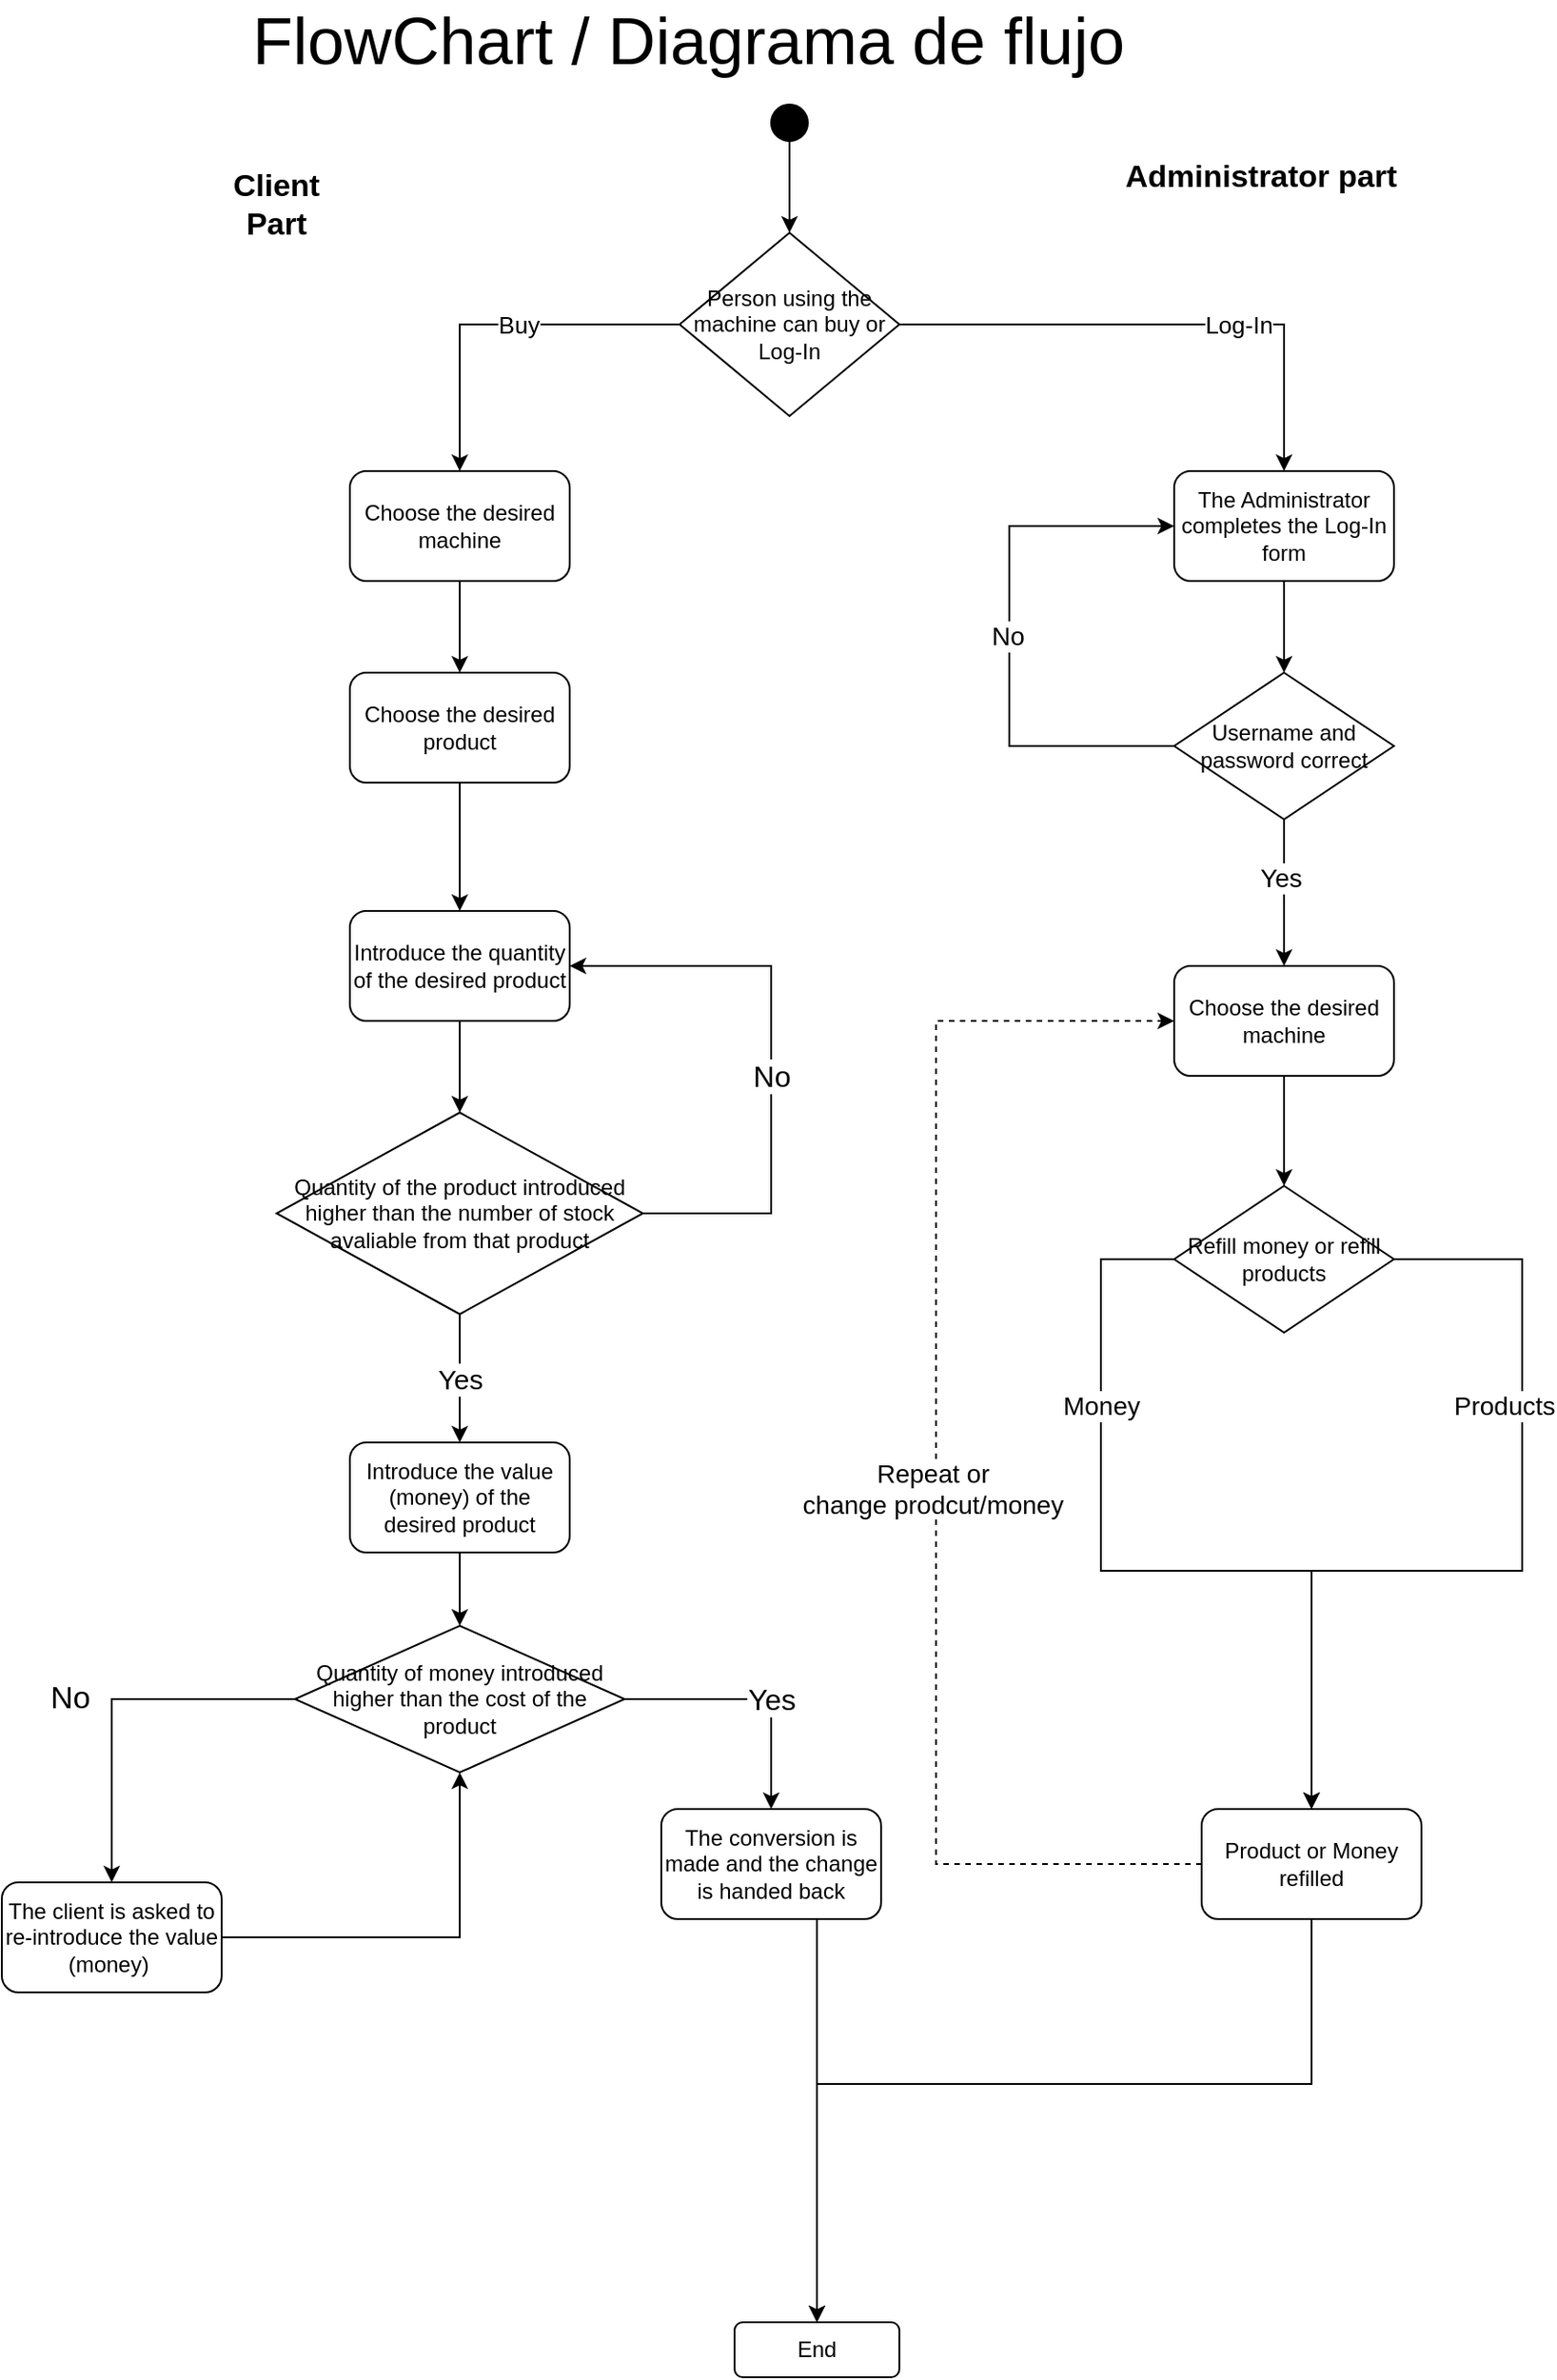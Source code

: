 <mxfile version="17.1.0" type="device"><diagram id="dKJTqebpABkUKrLYjaD4" name="Page-1"><mxGraphModel dx="1422" dy="762" grid="1" gridSize="10" guides="1" tooltips="1" connect="1" arrows="1" fold="1" page="1" pageScale="1" pageWidth="900" pageHeight="1600" background="#FFFFFF" math="0" shadow="0"><root><mxCell id="0"/><mxCell id="1" parent="0"/><mxCell id="K2EdLHtSjKbzaOvEs4B1-17" style="edgeStyle=orthogonalEdgeStyle;rounded=0;orthogonalLoop=1;jettySize=auto;html=1;exitX=0.5;exitY=1;exitDx=0;exitDy=0;" parent="1" source="K2EdLHtSjKbzaOvEs4B1-1" target="Samp_7zabKm3KnkgqHha-4" edge="1"><mxGeometry relative="1" as="geometry"><mxPoint x="290" y="320" as="sourcePoint"/><mxPoint x="290" y="360" as="targetPoint"/></mxGeometry></mxCell><mxCell id="K2EdLHtSjKbzaOvEs4B1-1" value="Choose the desired machine" style="rounded=1;whiteSpace=wrap;html=1;" parent="1" vertex="1"><mxGeometry x="230" y="270" width="120" height="60" as="geometry"/></mxCell><mxCell id="Samp_7zabKm3KnkgqHha-10" style="edgeStyle=orthogonalEdgeStyle;rounded=0;orthogonalLoop=1;jettySize=auto;html=1;entryX=0.5;entryY=0;entryDx=0;entryDy=0;fontSize=36;exitX=0.5;exitY=1;exitDx=0;exitDy=0;" parent="1" source="Samp_7zabKm3KnkgqHha-4" target="Samp_7zabKm3KnkgqHha-9" edge="1"><mxGeometry relative="1" as="geometry"><mxPoint x="290" y="550" as="sourcePoint"/></mxGeometry></mxCell><mxCell id="Samp_7zabKm3KnkgqHha-5" style="edgeStyle=orthogonalEdgeStyle;rounded=0;orthogonalLoop=1;jettySize=auto;html=1;entryX=0.5;entryY=1;entryDx=0;entryDy=0;fontSize=36;exitX=1;exitY=0.5;exitDx=0;exitDy=0;" parent="1" source="K2EdLHtSjKbzaOvEs4B1-7" target="K2EdLHtSjKbzaOvEs4B1-8" edge="1"><mxGeometry relative="1" as="geometry"><mxPoint x="170" y="1030" as="sourcePoint"/></mxGeometry></mxCell><mxCell id="K2EdLHtSjKbzaOvEs4B1-7" value="The client is asked to re-introduce the value (money)&amp;nbsp;" style="rounded=1;whiteSpace=wrap;html=1;" parent="1" vertex="1"><mxGeometry x="40" y="1040" width="120" height="60" as="geometry"/></mxCell><mxCell id="K2EdLHtSjKbzaOvEs4B1-9" style="edgeStyle=orthogonalEdgeStyle;rounded=0;orthogonalLoop=1;jettySize=auto;html=1;entryX=0.5;entryY=0;entryDx=0;entryDy=0;" parent="1" source="K2EdLHtSjKbzaOvEs4B1-8" target="K2EdLHtSjKbzaOvEs4B1-7" edge="1"><mxGeometry relative="1" as="geometry"><mxPoint x="110" y="1000" as="targetPoint"/></mxGeometry></mxCell><mxCell id="K2EdLHtSjKbzaOvEs4B1-15" value="No" style="edgeLabel;html=1;align=center;verticalAlign=middle;resizable=0;points=[];fontSize=17;" parent="K2EdLHtSjKbzaOvEs4B1-9" vertex="1" connectable="0"><mxGeometry x="-0.075" y="3" relative="1" as="geometry"><mxPoint x="-31" y="-3" as="offset"/></mxGeometry></mxCell><mxCell id="K2EdLHtSjKbzaOvEs4B1-21" style="edgeStyle=orthogonalEdgeStyle;rounded=0;orthogonalLoop=1;jettySize=auto;html=1;entryX=0.5;entryY=0;entryDx=0;entryDy=0;" parent="1" source="K2EdLHtSjKbzaOvEs4B1-8" target="K2EdLHtSjKbzaOvEs4B1-20" edge="1"><mxGeometry relative="1" as="geometry"/></mxCell><mxCell id="K2EdLHtSjKbzaOvEs4B1-22" value="Yes" style="edgeLabel;html=1;align=center;verticalAlign=middle;resizable=0;points=[];fontSize=16;" parent="K2EdLHtSjKbzaOvEs4B1-21" vertex="1" connectable="0"><mxGeometry x="0.486" relative="1" as="geometry"><mxPoint y="-24" as="offset"/></mxGeometry></mxCell><mxCell id="K2EdLHtSjKbzaOvEs4B1-8" value="Quantity of money introduced higher than the cost of the product" style="rhombus;whiteSpace=wrap;html=1;" parent="1" vertex="1"><mxGeometry x="200" y="900" width="180" height="80" as="geometry"/></mxCell><mxCell id="K2EdLHtSjKbzaOvEs4B1-12" value="End" style="rounded=1;whiteSpace=wrap;html=1;" parent="1" vertex="1"><mxGeometry x="440" y="1280" width="90" height="30" as="geometry"/></mxCell><mxCell id="Samp_7zabKm3KnkgqHha-6" style="edgeStyle=orthogonalEdgeStyle;rounded=0;orthogonalLoop=1;jettySize=auto;html=1;entryX=0.5;entryY=0;entryDx=0;entryDy=0;fontSize=36;" parent="1" source="K2EdLHtSjKbzaOvEs4B1-20" target="K2EdLHtSjKbzaOvEs4B1-12" edge="1"><mxGeometry relative="1" as="geometry"><Array as="points"><mxPoint x="485" y="1120"/><mxPoint x="485" y="1120"/></Array></mxGeometry></mxCell><mxCell id="K2EdLHtSjKbzaOvEs4B1-20" value="The conversion is made and the change is handed back" style="rounded=1;whiteSpace=wrap;html=1;" parent="1" vertex="1"><mxGeometry x="400" y="1000" width="120" height="60" as="geometry"/></mxCell><mxCell id="Samp_7zabKm3KnkgqHha-3" value="&lt;font style=&quot;font-size: 36px&quot;&gt;FlowChart / Diagrama de flujo&lt;br&gt;&lt;/font&gt;" style="text;html=1;strokeColor=none;fillColor=none;align=center;verticalAlign=middle;whiteSpace=wrap;rounded=0;" parent="1" vertex="1"><mxGeometry x="160" y="20" width="510" height="30" as="geometry"/></mxCell><mxCell id="Samp_7zabKm3KnkgqHha-4" value="Choose the desired product" style="rounded=1;whiteSpace=wrap;html=1;" parent="1" vertex="1"><mxGeometry x="230" y="380" width="120" height="60" as="geometry"/></mxCell><mxCell id="Samp_7zabKm3KnkgqHha-8" style="edgeStyle=orthogonalEdgeStyle;rounded=0;orthogonalLoop=1;jettySize=auto;html=1;fontSize=36;exitX=0;exitY=0.5;exitDx=0;exitDy=0;" parent="1" source="7WUasa8TG2ipZ-RRCaFJ-2" target="K2EdLHtSjKbzaOvEs4B1-1" edge="1"><mxGeometry relative="1" as="geometry"><mxPoint x="290" y="220" as="sourcePoint"/></mxGeometry></mxCell><mxCell id="7WUasa8TG2ipZ-RRCaFJ-6" value="Buy" style="edgeLabel;html=1;align=center;verticalAlign=middle;resizable=0;points=[];fontSize=13;" vertex="1" connectable="0" parent="Samp_7zabKm3KnkgqHha-8"><mxGeometry x="-0.267" y="3" relative="1" as="geometry"><mxPoint x="-15" y="-3" as="offset"/></mxGeometry></mxCell><mxCell id="7WUasa8TG2ipZ-RRCaFJ-3" style="edgeStyle=orthogonalEdgeStyle;rounded=0;orthogonalLoop=1;jettySize=auto;html=1;entryX=0.5;entryY=0;entryDx=0;entryDy=0;" edge="1" parent="1" source="Samp_7zabKm3KnkgqHha-7" target="7WUasa8TG2ipZ-RRCaFJ-2"><mxGeometry relative="1" as="geometry"/></mxCell><mxCell id="Samp_7zabKm3KnkgqHha-7" value="" style="ellipse;whiteSpace=wrap;html=1;aspect=fixed;fontSize=36;fillColor=#000000;" parent="1" vertex="1"><mxGeometry x="460" y="70" width="20" height="20" as="geometry"/></mxCell><mxCell id="Samp_7zabKm3KnkgqHha-13" style="edgeStyle=orthogonalEdgeStyle;rounded=0;orthogonalLoop=1;jettySize=auto;html=1;fontSize=36;exitX=0.5;exitY=1;exitDx=0;exitDy=0;" parent="1" source="Samp_7zabKm3KnkgqHha-9" target="Samp_7zabKm3KnkgqHha-12" edge="1"><mxGeometry relative="1" as="geometry"><mxPoint x="290" y="590" as="sourcePoint"/></mxGeometry></mxCell><mxCell id="Samp_7zabKm3KnkgqHha-9" value="Introduce the quantity of the desired product" style="rounded=1;whiteSpace=wrap;html=1;" parent="1" vertex="1"><mxGeometry x="230" y="510" width="120" height="60" as="geometry"/></mxCell><mxCell id="nIhZHqgPtduLSBO85gS5-1" value="Yes" style="edgeStyle=orthogonalEdgeStyle;rounded=0;orthogonalLoop=1;jettySize=auto;html=1;strokeWidth=1;fontSize=15;entryX=0.5;entryY=0;entryDx=0;entryDy=0;" parent="1" source="Samp_7zabKm3KnkgqHha-12" target="nIhZHqgPtduLSBO85gS5-2" edge="1"><mxGeometry relative="1" as="geometry"><mxPoint x="290" y="810" as="targetPoint"/><Array as="points"><mxPoint x="290" y="740"/><mxPoint x="290" y="740"/></Array></mxGeometry></mxCell><mxCell id="Samp_7zabKm3KnkgqHha-12" value="Quantity of the product introduced higher than the number of stock avaliable from that product" style="rhombus;whiteSpace=wrap;html=1;labelBackgroundColor=none;labelBorderColor=none;rounded=0;shadow=0;sketch=0;" parent="1" vertex="1"><mxGeometry x="190" y="620" width="200" height="110" as="geometry"/></mxCell><mxCell id="Samp_7zabKm3KnkgqHha-17" style="edgeStyle=orthogonalEdgeStyle;rounded=0;orthogonalLoop=1;jettySize=auto;html=1;entryX=1;entryY=0.5;entryDx=0;entryDy=0;fontSize=36;exitX=1;exitY=0.5;exitDx=0;exitDy=0;" parent="1" source="Samp_7zabKm3KnkgqHha-12" target="Samp_7zabKm3KnkgqHha-9" edge="1"><mxGeometry relative="1" as="geometry"><Array as="points"><mxPoint x="460" y="675"/><mxPoint x="460" y="540"/></Array><mxPoint x="570" y="665" as="sourcePoint"/><mxPoint x="350" y="560" as="targetPoint"/></mxGeometry></mxCell><mxCell id="Samp_7zabKm3KnkgqHha-18" value="No" style="edgeLabel;html=1;align=center;verticalAlign=middle;resizable=0;points=[];fontSize=16;" parent="Samp_7zabKm3KnkgqHha-17" vertex="1" connectable="0"><mxGeometry x="-0.491" y="-2" relative="1" as="geometry"><mxPoint x="-2" y="-65" as="offset"/></mxGeometry></mxCell><mxCell id="nIhZHqgPtduLSBO85gS5-5" style="edgeStyle=orthogonalEdgeStyle;rounded=0;orthogonalLoop=1;jettySize=auto;html=1;entryX=0.5;entryY=0;entryDx=0;entryDy=0;fontSize=17;strokeWidth=1;" parent="1" source="nIhZHqgPtduLSBO85gS5-2" target="K2EdLHtSjKbzaOvEs4B1-8" edge="1"><mxGeometry relative="1" as="geometry"/></mxCell><mxCell id="nIhZHqgPtduLSBO85gS5-2" value="Introduce the value (money) of the desired product" style="rounded=1;whiteSpace=wrap;html=1;" parent="1" vertex="1"><mxGeometry x="230" y="800" width="120" height="60" as="geometry"/></mxCell><mxCell id="7WUasa8TG2ipZ-RRCaFJ-5" value="&lt;font style=&quot;font-size: 13px&quot;&gt;Log-In&lt;/font&gt;" style="edgeStyle=orthogonalEdgeStyle;rounded=0;orthogonalLoop=1;jettySize=auto;html=1;" edge="1" parent="1" source="7WUasa8TG2ipZ-RRCaFJ-2" target="7WUasa8TG2ipZ-RRCaFJ-4"><mxGeometry x="0.273" relative="1" as="geometry"><mxPoint as="offset"/></mxGeometry></mxCell><mxCell id="7WUasa8TG2ipZ-RRCaFJ-2" value="Person using the machine can buy or Log-In" style="rhombus;whiteSpace=wrap;html=1;" vertex="1" parent="1"><mxGeometry x="410" y="140" width="120" height="100" as="geometry"/></mxCell><mxCell id="7WUasa8TG2ipZ-RRCaFJ-15" style="edgeStyle=orthogonalEdgeStyle;rounded=0;orthogonalLoop=1;jettySize=auto;html=1;entryX=0.5;entryY=0;entryDx=0;entryDy=0;" edge="1" parent="1" source="7WUasa8TG2ipZ-RRCaFJ-4" target="7WUasa8TG2ipZ-RRCaFJ-10"><mxGeometry relative="1" as="geometry"/></mxCell><mxCell id="7WUasa8TG2ipZ-RRCaFJ-4" value="The Administrator completes the Log-In form" style="rounded=1;whiteSpace=wrap;html=1;" vertex="1" parent="1"><mxGeometry x="680" y="270" width="120" height="60" as="geometry"/></mxCell><mxCell id="7WUasa8TG2ipZ-RRCaFJ-7" value="Client Part" style="text;html=1;strokeColor=none;fillColor=none;align=center;verticalAlign=middle;whiteSpace=wrap;rounded=0;fontSize=17;fontStyle=1" vertex="1" parent="1"><mxGeometry x="160" y="110" width="60" height="30" as="geometry"/></mxCell><mxCell id="7WUasa8TG2ipZ-RRCaFJ-8" value="Administrator part" style="text;html=1;strokeColor=none;fillColor=none;align=center;verticalAlign=middle;whiteSpace=wrap;rounded=0;fontSize=17;fontStyle=1" vertex="1" parent="1"><mxGeometry x="645" y="90" width="165" height="40" as="geometry"/></mxCell><mxCell id="7WUasa8TG2ipZ-RRCaFJ-11" style="edgeStyle=orthogonalEdgeStyle;rounded=0;orthogonalLoop=1;jettySize=auto;html=1;entryX=0.5;entryY=0;entryDx=0;entryDy=0;" edge="1" parent="1" source="7WUasa8TG2ipZ-RRCaFJ-10" target="7WUasa8TG2ipZ-RRCaFJ-16"><mxGeometry relative="1" as="geometry"><mxPoint x="740" y="540" as="targetPoint"/></mxGeometry></mxCell><mxCell id="7WUasa8TG2ipZ-RRCaFJ-12" value="Yes" style="edgeLabel;html=1;align=center;verticalAlign=middle;resizable=0;points=[];fontSize=14;" vertex="1" connectable="0" parent="7WUasa8TG2ipZ-RRCaFJ-11"><mxGeometry x="-0.2" y="-2" relative="1" as="geometry"><mxPoint as="offset"/></mxGeometry></mxCell><mxCell id="7WUasa8TG2ipZ-RRCaFJ-13" style="edgeStyle=orthogonalEdgeStyle;rounded=0;orthogonalLoop=1;jettySize=auto;html=1;entryX=0;entryY=0.5;entryDx=0;entryDy=0;" edge="1" parent="1" source="7WUasa8TG2ipZ-RRCaFJ-10" target="7WUasa8TG2ipZ-RRCaFJ-4"><mxGeometry relative="1" as="geometry"><Array as="points"><mxPoint x="590" y="420"/><mxPoint x="590" y="300"/></Array></mxGeometry></mxCell><mxCell id="7WUasa8TG2ipZ-RRCaFJ-14" value="No" style="edgeLabel;html=1;align=center;verticalAlign=middle;resizable=0;points=[];fontSize=14;" vertex="1" connectable="0" parent="7WUasa8TG2ipZ-RRCaFJ-13"><mxGeometry x="-0.233" y="1" relative="1" as="geometry"><mxPoint y="-35" as="offset"/></mxGeometry></mxCell><mxCell id="7WUasa8TG2ipZ-RRCaFJ-10" value="Username and password correct" style="rhombus;whiteSpace=wrap;html=1;" vertex="1" parent="1"><mxGeometry x="680" y="380" width="120" height="80" as="geometry"/></mxCell><mxCell id="7WUasa8TG2ipZ-RRCaFJ-18" style="edgeStyle=orthogonalEdgeStyle;rounded=0;orthogonalLoop=1;jettySize=auto;html=1;" edge="1" parent="1" source="7WUasa8TG2ipZ-RRCaFJ-16" target="7WUasa8TG2ipZ-RRCaFJ-17"><mxGeometry relative="1" as="geometry"/></mxCell><mxCell id="7WUasa8TG2ipZ-RRCaFJ-16" value="Choose the desired machine" style="rounded=1;whiteSpace=wrap;html=1;" vertex="1" parent="1"><mxGeometry x="680" y="540" width="120" height="60" as="geometry"/></mxCell><mxCell id="7WUasa8TG2ipZ-RRCaFJ-19" style="edgeStyle=orthogonalEdgeStyle;rounded=0;orthogonalLoop=1;jettySize=auto;html=1;entryX=0.5;entryY=0;entryDx=0;entryDy=0;" edge="1" parent="1" source="7WUasa8TG2ipZ-RRCaFJ-17" target="7WUasa8TG2ipZ-RRCaFJ-23"><mxGeometry relative="1" as="geometry"><mxPoint x="620" y="820" as="targetPoint"/><Array as="points"><mxPoint x="640" y="700"/><mxPoint x="640" y="870"/><mxPoint x="755" y="870"/></Array></mxGeometry></mxCell><mxCell id="7WUasa8TG2ipZ-RRCaFJ-21" value="Money" style="edgeLabel;html=1;align=center;verticalAlign=middle;resizable=0;points=[];fontSize=14;" vertex="1" connectable="0" parent="7WUasa8TG2ipZ-RRCaFJ-19"><mxGeometry x="0.111" y="3" relative="1" as="geometry"><mxPoint x="-43" y="-87" as="offset"/></mxGeometry></mxCell><mxCell id="7WUasa8TG2ipZ-RRCaFJ-20" style="edgeStyle=orthogonalEdgeStyle;rounded=0;orthogonalLoop=1;jettySize=auto;html=1;entryX=0.5;entryY=0;entryDx=0;entryDy=0;" edge="1" parent="1" source="7WUasa8TG2ipZ-RRCaFJ-17" target="7WUasa8TG2ipZ-RRCaFJ-23"><mxGeometry relative="1" as="geometry"><mxPoint x="880" y="830" as="targetPoint"/><Array as="points"><mxPoint x="870" y="700"/><mxPoint x="870" y="870"/><mxPoint x="755" y="870"/></Array></mxGeometry></mxCell><mxCell id="7WUasa8TG2ipZ-RRCaFJ-22" value="Products" style="edgeLabel;html=1;align=center;verticalAlign=middle;resizable=0;points=[];fontSize=14;" vertex="1" connectable="0" parent="7WUasa8TG2ipZ-RRCaFJ-20"><mxGeometry x="0.267" y="3" relative="1" as="geometry"><mxPoint x="57" y="-93" as="offset"/></mxGeometry></mxCell><mxCell id="7WUasa8TG2ipZ-RRCaFJ-17" value="Refill money or refill products" style="rhombus;whiteSpace=wrap;html=1;" vertex="1" parent="1"><mxGeometry x="680" y="660" width="120" height="80" as="geometry"/></mxCell><mxCell id="7WUasa8TG2ipZ-RRCaFJ-24" style="edgeStyle=orthogonalEdgeStyle;rounded=0;orthogonalLoop=1;jettySize=auto;html=1;entryX=0;entryY=0.5;entryDx=0;entryDy=0;dashed=1;" edge="1" parent="1" source="7WUasa8TG2ipZ-RRCaFJ-23" target="7WUasa8TG2ipZ-RRCaFJ-16"><mxGeometry relative="1" as="geometry"><Array as="points"><mxPoint x="550" y="1030"/><mxPoint x="550" y="570"/></Array></mxGeometry></mxCell><mxCell id="7WUasa8TG2ipZ-RRCaFJ-28" value="Repeat or &lt;br&gt;change prodcut/money" style="edgeLabel;html=1;align=center;verticalAlign=middle;resizable=0;points=[];fontSize=14;" vertex="1" connectable="0" parent="7WUasa8TG2ipZ-RRCaFJ-24"><mxGeometry x="-0.048" y="2" relative="1" as="geometry"><mxPoint as="offset"/></mxGeometry></mxCell><mxCell id="7WUasa8TG2ipZ-RRCaFJ-26" style="edgeStyle=orthogonalEdgeStyle;rounded=0;orthogonalLoop=1;jettySize=auto;html=1;entryX=0.5;entryY=0;entryDx=0;entryDy=0;" edge="1" parent="1" source="7WUasa8TG2ipZ-RRCaFJ-23" target="K2EdLHtSjKbzaOvEs4B1-12"><mxGeometry relative="1" as="geometry"><Array as="points"><mxPoint x="755" y="1150"/><mxPoint x="485" y="1150"/></Array></mxGeometry></mxCell><mxCell id="7WUasa8TG2ipZ-RRCaFJ-23" value="Product or Money refilled" style="rounded=1;whiteSpace=wrap;html=1;" vertex="1" parent="1"><mxGeometry x="695" y="1000" width="120" height="60" as="geometry"/></mxCell></root></mxGraphModel></diagram></mxfile>